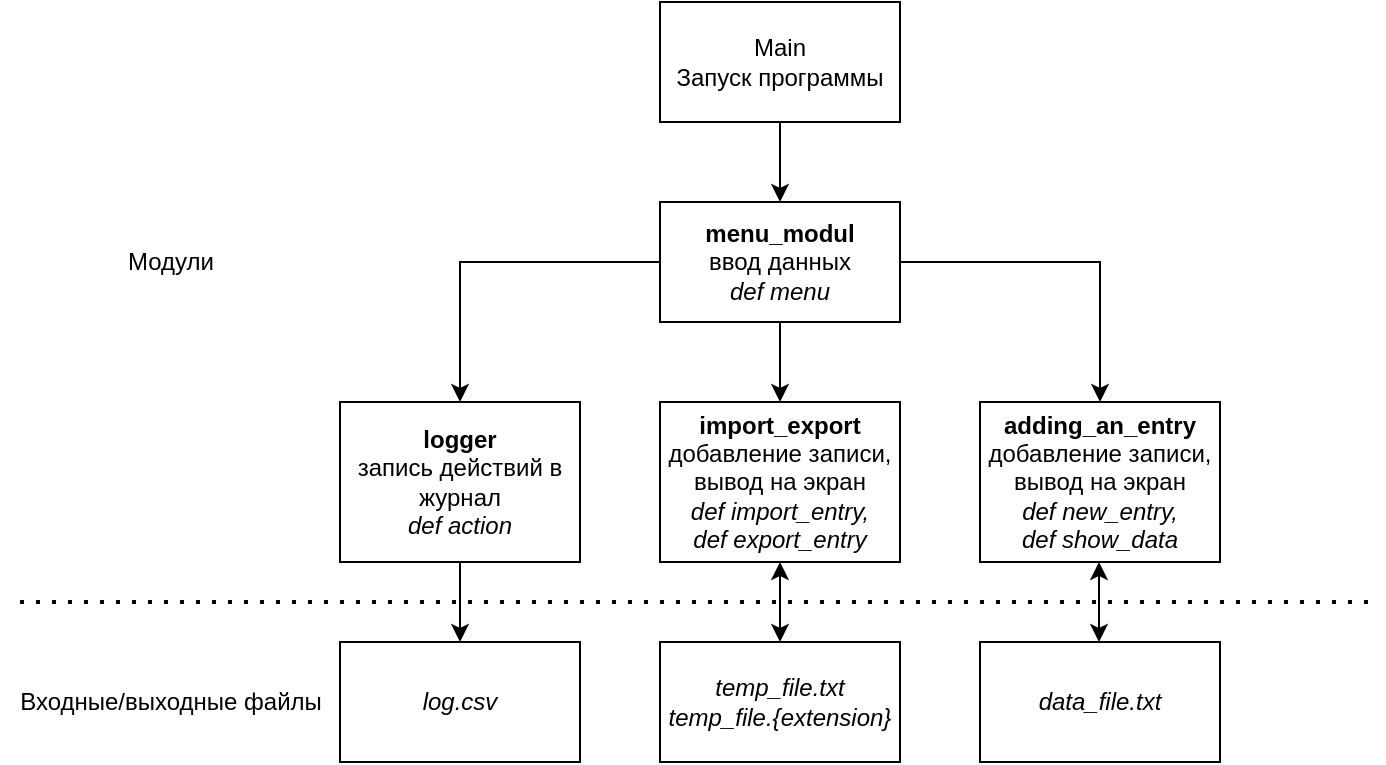 <mxfile version="20.6.2" type="device"><diagram id="gkgm3kWkb5398dLOL-mQ" name="Page-1"><mxGraphModel dx="1630" dy="1112" grid="1" gridSize="10" guides="1" tooltips="1" connect="1" arrows="1" fold="1" page="1" pageScale="1" pageWidth="850" pageHeight="1100" math="0" shadow="0"><root><mxCell id="0"/><mxCell id="1" parent="0"/><mxCell id="TXKSfBekKAdb1j0QRPPP-2" style="edgeStyle=orthogonalEdgeStyle;rounded=0;orthogonalLoop=1;jettySize=auto;html=1;exitX=0.5;exitY=1;exitDx=0;exitDy=0;entryX=0.5;entryY=0;entryDx=0;entryDy=0;" edge="1" parent="1" source="TwiPVQOA10R9Q5J3jRzs-1" target="TwiPVQOA10R9Q5J3jRzs-3"><mxGeometry relative="1" as="geometry"/></mxCell><mxCell id="TwiPVQOA10R9Q5J3jRzs-1" value="Main&lt;br&gt;Запуск программы" style="rounded=0;whiteSpace=wrap;html=1;" parent="1" vertex="1"><mxGeometry x="320" y="100" width="120" height="60" as="geometry"/></mxCell><mxCell id="TXKSfBekKAdb1j0QRPPP-7" style="edgeStyle=orthogonalEdgeStyle;rounded=0;orthogonalLoop=1;jettySize=auto;html=1;exitX=0.5;exitY=1;exitDx=0;exitDy=0;" edge="1" parent="1" source="TwiPVQOA10R9Q5J3jRzs-2"><mxGeometry relative="1" as="geometry"><mxPoint x="220" y="420" as="targetPoint"/></mxGeometry></mxCell><mxCell id="TwiPVQOA10R9Q5J3jRzs-2" value="&lt;b&gt;logger&lt;/b&gt;&lt;br&gt;запись действий в журнал&lt;br&gt;&lt;i&gt;def action&lt;/i&gt;" style="rounded=0;whiteSpace=wrap;html=1;" parent="1" vertex="1"><mxGeometry x="160" y="300" width="120" height="80" as="geometry"/></mxCell><mxCell id="TXKSfBekKAdb1j0QRPPP-3" style="edgeStyle=orthogonalEdgeStyle;rounded=0;orthogonalLoop=1;jettySize=auto;html=1;entryX=0.5;entryY=0;entryDx=0;entryDy=0;" edge="1" parent="1" source="TwiPVQOA10R9Q5J3jRzs-3" target="TwiPVQOA10R9Q5J3jRzs-2"><mxGeometry relative="1" as="geometry"/></mxCell><mxCell id="TXKSfBekKAdb1j0QRPPP-4" style="edgeStyle=orthogonalEdgeStyle;rounded=0;orthogonalLoop=1;jettySize=auto;html=1;exitX=1;exitY=0.5;exitDx=0;exitDy=0;entryX=0.5;entryY=0;entryDx=0;entryDy=0;" edge="1" parent="1" source="TwiPVQOA10R9Q5J3jRzs-3" target="TwiPVQOA10R9Q5J3jRzs-14"><mxGeometry relative="1" as="geometry"/></mxCell><mxCell id="TXKSfBekKAdb1j0QRPPP-6" style="edgeStyle=orthogonalEdgeStyle;rounded=0;orthogonalLoop=1;jettySize=auto;html=1;exitX=0.5;exitY=1;exitDx=0;exitDy=0;entryX=0.5;entryY=0;entryDx=0;entryDy=0;" edge="1" parent="1" source="TwiPVQOA10R9Q5J3jRzs-3" target="TXKSfBekKAdb1j0QRPPP-5"><mxGeometry relative="1" as="geometry"/></mxCell><mxCell id="TwiPVQOA10R9Q5J3jRzs-3" value="&lt;b&gt;menu_modul&lt;/b&gt;&lt;br&gt;ввод данных&lt;br&gt;&lt;i&gt;def menu&lt;/i&gt;" style="rounded=0;whiteSpace=wrap;html=1;" parent="1" vertex="1"><mxGeometry x="320" y="200" width="120" height="60" as="geometry"/></mxCell><mxCell id="TwiPVQOA10R9Q5J3jRzs-14" value="&lt;b&gt;adding_an_entry&lt;br&gt;&lt;/b&gt;добавление записи, вывод на экран&lt;br&gt;&lt;i&gt;def new_entry,&lt;br&gt;def show_data&lt;/i&gt;" style="rounded=0;whiteSpace=wrap;html=1;" parent="1" vertex="1"><mxGeometry x="480" y="300" width="120" height="80" as="geometry"/></mxCell><mxCell id="TXKSfBekKAdb1j0QRPPP-5" value="&lt;b&gt;import_export&lt;br&gt;&lt;/b&gt;добавление записи, вывод на экран&lt;br&gt;&lt;i&gt;def import_entry,&lt;br&gt;def export_entry&lt;/i&gt;" style="rounded=0;whiteSpace=wrap;html=1;" vertex="1" parent="1"><mxGeometry x="320" y="300" width="120" height="80" as="geometry"/></mxCell><mxCell id="TXKSfBekKAdb1j0QRPPP-8" value="&lt;i&gt;log.csv&lt;/i&gt;" style="rounded=0;whiteSpace=wrap;html=1;" vertex="1" parent="1"><mxGeometry x="160" y="420" width="120" height="60" as="geometry"/></mxCell><mxCell id="TXKSfBekKAdb1j0QRPPP-9" value="&lt;i&gt;temp_file.txt&lt;br&gt;temp_file.{extension}&lt;br&gt;&lt;/i&gt;" style="rounded=0;whiteSpace=wrap;html=1;" vertex="1" parent="1"><mxGeometry x="320" y="420" width="120" height="60" as="geometry"/></mxCell><mxCell id="TXKSfBekKAdb1j0QRPPP-10" value="" style="endArrow=classic;startArrow=classic;html=1;rounded=0;entryX=0.5;entryY=1;entryDx=0;entryDy=0;" edge="1" parent="1" target="TXKSfBekKAdb1j0QRPPP-5"><mxGeometry width="50" height="50" relative="1" as="geometry"><mxPoint x="380" y="420" as="sourcePoint"/><mxPoint x="430" y="470" as="targetPoint"/></mxGeometry></mxCell><mxCell id="TXKSfBekKAdb1j0QRPPP-11" value="&lt;i&gt;data_file.txt&lt;br&gt;&lt;/i&gt;" style="rounded=0;whiteSpace=wrap;html=1;" vertex="1" parent="1"><mxGeometry x="480" y="420" width="120" height="60" as="geometry"/></mxCell><mxCell id="TXKSfBekKAdb1j0QRPPP-12" value="" style="endArrow=classic;startArrow=classic;html=1;rounded=0;entryX=0.5;entryY=1;entryDx=0;entryDy=0;" edge="1" parent="1"><mxGeometry width="50" height="50" relative="1" as="geometry"><mxPoint x="539.5" y="420" as="sourcePoint"/><mxPoint x="539.5" y="380" as="targetPoint"/></mxGeometry></mxCell><mxCell id="TXKSfBekKAdb1j0QRPPP-15" value="Входные/выходные файлы" style="text;html=1;align=center;verticalAlign=middle;resizable=0;points=[];autosize=1;strokeColor=none;fillColor=none;" vertex="1" parent="1"><mxGeometry x="-10" y="435" width="170" height="30" as="geometry"/></mxCell><mxCell id="TXKSfBekKAdb1j0QRPPP-16" value="Модули" style="text;html=1;align=center;verticalAlign=middle;resizable=0;points=[];autosize=1;strokeColor=none;fillColor=none;" vertex="1" parent="1"><mxGeometry x="40" y="215" width="70" height="30" as="geometry"/></mxCell><mxCell id="TXKSfBekKAdb1j0QRPPP-19" value="" style="endArrow=none;dashed=1;html=1;dashPattern=1 3;strokeWidth=2;rounded=0;" edge="1" parent="1"><mxGeometry width="50" height="50" relative="1" as="geometry"><mxPoint y="400" as="sourcePoint"/><mxPoint x="680" y="400" as="targetPoint"/></mxGeometry></mxCell></root></mxGraphModel></diagram></mxfile>